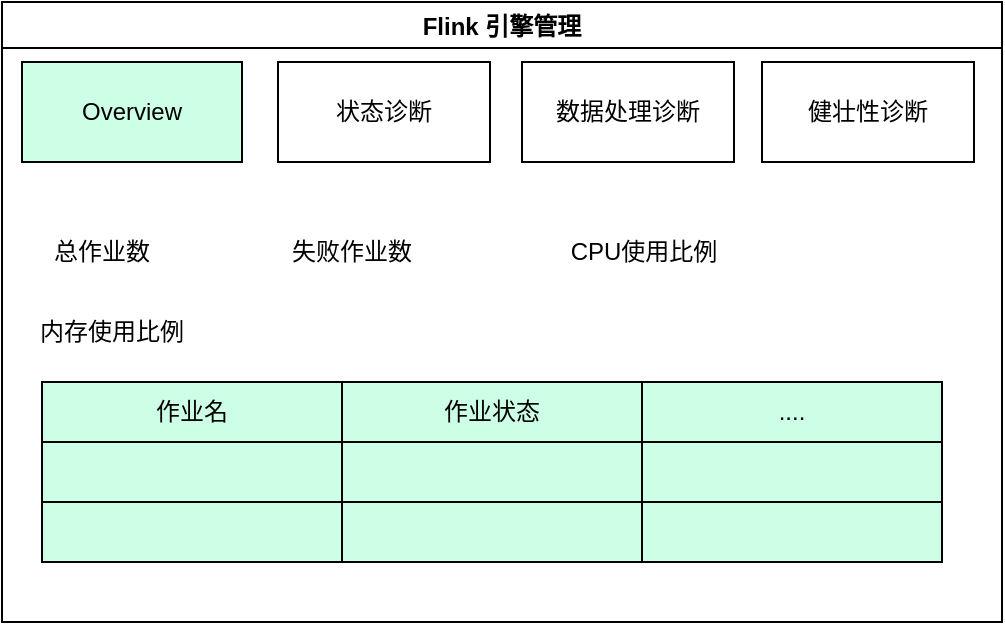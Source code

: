<mxfile version="17.4.5" type="github">
  <diagram id="NXiF5pYvuGFTyCZFgfCX" name="Page-1">
    <mxGraphModel dx="1426" dy="776" grid="1" gridSize="10" guides="1" tooltips="1" connect="1" arrows="1" fold="1" page="1" pageScale="1" pageWidth="827" pageHeight="1169" math="0" shadow="0">
      <root>
        <mxCell id="0" />
        <mxCell id="1" parent="0" />
        <mxCell id="Mq3Qd4NMwjSyaezHSede-2" value="Flink 引擎管理" style="swimlane;" vertex="1" parent="1">
          <mxGeometry x="180" y="140" width="500" height="310" as="geometry" />
        </mxCell>
        <mxCell id="Mq3Qd4NMwjSyaezHSede-3" value="Overview" style="rounded=0;whiteSpace=wrap;html=1;fillColor=#CCFFE6;" vertex="1" parent="Mq3Qd4NMwjSyaezHSede-2">
          <mxGeometry x="10" y="30" width="110" height="50" as="geometry" />
        </mxCell>
        <mxCell id="Mq3Qd4NMwjSyaezHSede-4" value="状态诊断" style="rounded=0;whiteSpace=wrap;html=1;" vertex="1" parent="Mq3Qd4NMwjSyaezHSede-2">
          <mxGeometry x="138" y="30" width="106" height="50" as="geometry" />
        </mxCell>
        <mxCell id="Mq3Qd4NMwjSyaezHSede-5" value="数据处理诊断" style="rounded=0;whiteSpace=wrap;html=1;" vertex="1" parent="Mq3Qd4NMwjSyaezHSede-2">
          <mxGeometry x="260" y="30" width="106" height="50" as="geometry" />
        </mxCell>
        <mxCell id="Mq3Qd4NMwjSyaezHSede-6" value="健壮性诊断" style="rounded=0;whiteSpace=wrap;html=1;" vertex="1" parent="Mq3Qd4NMwjSyaezHSede-2">
          <mxGeometry x="380" y="30" width="106" height="50" as="geometry" />
        </mxCell>
        <mxCell id="Mq3Qd4NMwjSyaezHSede-7" value="总作业数" style="text;html=1;strokeColor=none;fillColor=none;align=center;verticalAlign=middle;whiteSpace=wrap;rounded=0;" vertex="1" parent="Mq3Qd4NMwjSyaezHSede-2">
          <mxGeometry x="20" y="110" width="60" height="30" as="geometry" />
        </mxCell>
        <mxCell id="Mq3Qd4NMwjSyaezHSede-8" value="失败作业数" style="text;html=1;strokeColor=none;fillColor=none;align=center;verticalAlign=middle;whiteSpace=wrap;rounded=0;" vertex="1" parent="Mq3Qd4NMwjSyaezHSede-2">
          <mxGeometry x="130" y="110" width="90" height="30" as="geometry" />
        </mxCell>
        <mxCell id="Mq3Qd4NMwjSyaezHSede-9" value="CPU使用比例" style="text;html=1;strokeColor=none;fillColor=none;align=center;verticalAlign=middle;whiteSpace=wrap;rounded=0;" vertex="1" parent="Mq3Qd4NMwjSyaezHSede-2">
          <mxGeometry x="276" y="110" width="90" height="30" as="geometry" />
        </mxCell>
        <mxCell id="Mq3Qd4NMwjSyaezHSede-10" value="内存使用比例" style="text;html=1;strokeColor=none;fillColor=none;align=center;verticalAlign=middle;whiteSpace=wrap;rounded=0;" vertex="1" parent="Mq3Qd4NMwjSyaezHSede-2">
          <mxGeometry x="10" y="150" width="90" height="30" as="geometry" />
        </mxCell>
        <mxCell id="Mq3Qd4NMwjSyaezHSede-12" value="" style="shape=table;html=1;whiteSpace=wrap;startSize=0;container=1;collapsible=0;childLayout=tableLayout;fillColor=#CCFFE6;" vertex="1" parent="Mq3Qd4NMwjSyaezHSede-2">
          <mxGeometry x="20" y="190" width="450" height="90" as="geometry" />
        </mxCell>
        <mxCell id="Mq3Qd4NMwjSyaezHSede-13" value="" style="shape=tableRow;horizontal=0;startSize=0;swimlaneHead=0;swimlaneBody=0;top=0;left=0;bottom=0;right=0;collapsible=0;dropTarget=0;fillColor=none;points=[[0,0.5],[1,0.5]];portConstraint=eastwest;" vertex="1" parent="Mq3Qd4NMwjSyaezHSede-12">
          <mxGeometry width="450" height="30" as="geometry" />
        </mxCell>
        <mxCell id="Mq3Qd4NMwjSyaezHSede-14" value="作业名" style="shape=partialRectangle;html=1;whiteSpace=wrap;connectable=0;fillColor=none;top=0;left=0;bottom=0;right=0;overflow=hidden;" vertex="1" parent="Mq3Qd4NMwjSyaezHSede-13">
          <mxGeometry width="150" height="30" as="geometry">
            <mxRectangle width="150" height="30" as="alternateBounds" />
          </mxGeometry>
        </mxCell>
        <mxCell id="Mq3Qd4NMwjSyaezHSede-15" value="作业状态" style="shape=partialRectangle;html=1;whiteSpace=wrap;connectable=0;fillColor=none;top=0;left=0;bottom=0;right=0;overflow=hidden;" vertex="1" parent="Mq3Qd4NMwjSyaezHSede-13">
          <mxGeometry x="150" width="150" height="30" as="geometry">
            <mxRectangle width="150" height="30" as="alternateBounds" />
          </mxGeometry>
        </mxCell>
        <mxCell id="Mq3Qd4NMwjSyaezHSede-16" value="...." style="shape=partialRectangle;html=1;whiteSpace=wrap;connectable=0;fillColor=none;top=0;left=0;bottom=0;right=0;overflow=hidden;" vertex="1" parent="Mq3Qd4NMwjSyaezHSede-13">
          <mxGeometry x="300" width="150" height="30" as="geometry">
            <mxRectangle width="150" height="30" as="alternateBounds" />
          </mxGeometry>
        </mxCell>
        <mxCell id="Mq3Qd4NMwjSyaezHSede-17" value="" style="shape=tableRow;horizontal=0;startSize=0;swimlaneHead=0;swimlaneBody=0;top=0;left=0;bottom=0;right=0;collapsible=0;dropTarget=0;fillColor=none;points=[[0,0.5],[1,0.5]];portConstraint=eastwest;" vertex="1" parent="Mq3Qd4NMwjSyaezHSede-12">
          <mxGeometry y="30" width="450" height="30" as="geometry" />
        </mxCell>
        <mxCell id="Mq3Qd4NMwjSyaezHSede-18" value="" style="shape=partialRectangle;html=1;whiteSpace=wrap;connectable=0;fillColor=none;top=0;left=0;bottom=0;right=0;overflow=hidden;" vertex="1" parent="Mq3Qd4NMwjSyaezHSede-17">
          <mxGeometry width="150" height="30" as="geometry">
            <mxRectangle width="150" height="30" as="alternateBounds" />
          </mxGeometry>
        </mxCell>
        <mxCell id="Mq3Qd4NMwjSyaezHSede-19" value="" style="shape=partialRectangle;html=1;whiteSpace=wrap;connectable=0;fillColor=none;top=0;left=0;bottom=0;right=0;overflow=hidden;" vertex="1" parent="Mq3Qd4NMwjSyaezHSede-17">
          <mxGeometry x="150" width="150" height="30" as="geometry">
            <mxRectangle width="150" height="30" as="alternateBounds" />
          </mxGeometry>
        </mxCell>
        <mxCell id="Mq3Qd4NMwjSyaezHSede-20" value="" style="shape=partialRectangle;html=1;whiteSpace=wrap;connectable=0;fillColor=none;top=0;left=0;bottom=0;right=0;overflow=hidden;" vertex="1" parent="Mq3Qd4NMwjSyaezHSede-17">
          <mxGeometry x="300" width="150" height="30" as="geometry">
            <mxRectangle width="150" height="30" as="alternateBounds" />
          </mxGeometry>
        </mxCell>
        <mxCell id="Mq3Qd4NMwjSyaezHSede-21" value="" style="shape=tableRow;horizontal=0;startSize=0;swimlaneHead=0;swimlaneBody=0;top=0;left=0;bottom=0;right=0;collapsible=0;dropTarget=0;fillColor=none;points=[[0,0.5],[1,0.5]];portConstraint=eastwest;" vertex="1" parent="Mq3Qd4NMwjSyaezHSede-12">
          <mxGeometry y="60" width="450" height="30" as="geometry" />
        </mxCell>
        <mxCell id="Mq3Qd4NMwjSyaezHSede-22" value="" style="shape=partialRectangle;html=1;whiteSpace=wrap;connectable=0;fillColor=none;top=0;left=0;bottom=0;right=0;overflow=hidden;" vertex="1" parent="Mq3Qd4NMwjSyaezHSede-21">
          <mxGeometry width="150" height="30" as="geometry">
            <mxRectangle width="150" height="30" as="alternateBounds" />
          </mxGeometry>
        </mxCell>
        <mxCell id="Mq3Qd4NMwjSyaezHSede-23" value="" style="shape=partialRectangle;html=1;whiteSpace=wrap;connectable=0;fillColor=none;top=0;left=0;bottom=0;right=0;overflow=hidden;" vertex="1" parent="Mq3Qd4NMwjSyaezHSede-21">
          <mxGeometry x="150" width="150" height="30" as="geometry">
            <mxRectangle width="150" height="30" as="alternateBounds" />
          </mxGeometry>
        </mxCell>
        <mxCell id="Mq3Qd4NMwjSyaezHSede-24" value="" style="shape=partialRectangle;html=1;whiteSpace=wrap;connectable=0;fillColor=none;top=0;left=0;bottom=0;right=0;overflow=hidden;pointerEvents=1;" vertex="1" parent="Mq3Qd4NMwjSyaezHSede-21">
          <mxGeometry x="300" width="150" height="30" as="geometry">
            <mxRectangle width="150" height="30" as="alternateBounds" />
          </mxGeometry>
        </mxCell>
      </root>
    </mxGraphModel>
  </diagram>
</mxfile>
